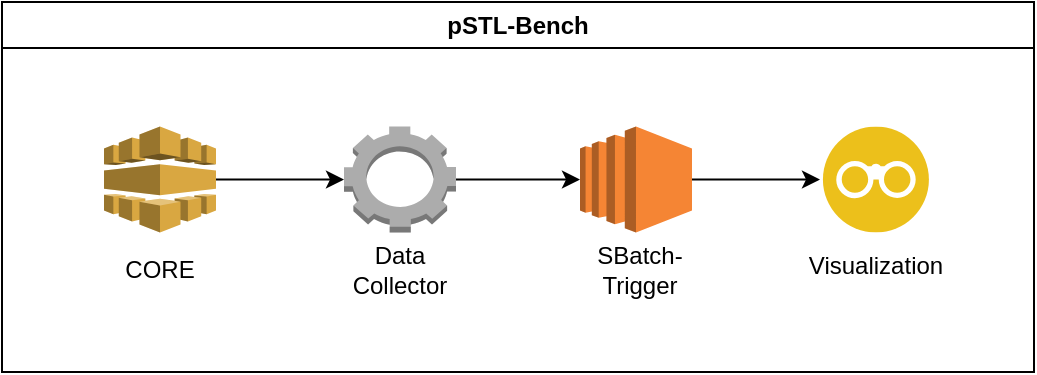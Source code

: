 <mxfile version="20.5.3" type="device"><diagram id="vG3MDDQDt3lS7Uu-gGC1" name="Seite-1"><mxGraphModel dx="1426" dy="826" grid="1" gridSize="10" guides="1" tooltips="1" connect="1" arrows="1" fold="1" page="1" pageScale="1" pageWidth="827" pageHeight="1169" math="0" shadow="0"><root><mxCell id="0"/><mxCell id="1" parent="0"/><mxCell id="6GcDNd2FMYWlH8QkJTy4-2" value="pSTL-Bench" style="swimlane;whiteSpace=wrap;html=1;" vertex="1" parent="1"><mxGeometry x="156" y="340" width="516" height="185" as="geometry"/></mxCell><mxCell id="6GcDNd2FMYWlH8QkJTy4-23" value="" style="group" vertex="1" connectable="0" parent="6GcDNd2FMYWlH8QkJTy4-2"><mxGeometry x="49" y="62.25" width="418" height="86.5" as="geometry"/></mxCell><mxCell id="6GcDNd2FMYWlH8QkJTy4-5" value="" style="group" vertex="1" connectable="0" parent="6GcDNd2FMYWlH8QkJTy4-23"><mxGeometry width="60" height="86.5" as="geometry"/></mxCell><mxCell id="6GcDNd2FMYWlH8QkJTy4-3" value="" style="outlineConnect=0;dashed=0;verticalLabelPosition=bottom;verticalAlign=top;align=center;html=1;shape=mxgraph.aws3.elastic_transcoder;fillColor=#D9A741;gradientColor=none;" vertex="1" parent="6GcDNd2FMYWlH8QkJTy4-5"><mxGeometry x="2" width="56" height="53" as="geometry"/></mxCell><mxCell id="6GcDNd2FMYWlH8QkJTy4-4" value="CORE" style="text;html=1;strokeColor=none;fillColor=none;align=center;verticalAlign=middle;whiteSpace=wrap;rounded=0;" vertex="1" parent="6GcDNd2FMYWlH8QkJTy4-5"><mxGeometry y="56.5" width="60" height="30" as="geometry"/></mxCell><mxCell id="6GcDNd2FMYWlH8QkJTy4-11" value="" style="group" vertex="1" connectable="0" parent="6GcDNd2FMYWlH8QkJTy4-23"><mxGeometry x="240" width="60" height="86.5" as="geometry"/></mxCell><mxCell id="6GcDNd2FMYWlH8QkJTy4-6" value="" style="outlineConnect=0;dashed=0;verticalLabelPosition=bottom;verticalAlign=top;align=center;html=1;shape=mxgraph.aws3.ec2;fillColor=#F58534;gradientColor=none;" vertex="1" parent="6GcDNd2FMYWlH8QkJTy4-11"><mxGeometry width="56" height="53" as="geometry"/></mxCell><mxCell id="6GcDNd2FMYWlH8QkJTy4-7" value="SBatch-Trigger" style="text;html=1;strokeColor=none;fillColor=none;align=center;verticalAlign=middle;whiteSpace=wrap;rounded=0;" vertex="1" parent="6GcDNd2FMYWlH8QkJTy4-11"><mxGeometry y="56.5" width="60" height="30" as="geometry"/></mxCell><mxCell id="6GcDNd2FMYWlH8QkJTy4-12" value="" style="group" vertex="1" connectable="0" parent="6GcDNd2FMYWlH8QkJTy4-23"><mxGeometry x="120" width="60" height="86.5" as="geometry"/></mxCell><mxCell id="6GcDNd2FMYWlH8QkJTy4-9" value="" style="outlineConnect=0;dashed=0;verticalLabelPosition=bottom;verticalAlign=top;align=center;html=1;shape=mxgraph.aws3.human_intelligence_tasks_hit;fillColor=#ACACAC;gradientColor=none;" vertex="1" parent="6GcDNd2FMYWlH8QkJTy4-12"><mxGeometry x="2" width="56" height="53" as="geometry"/></mxCell><mxCell id="6GcDNd2FMYWlH8QkJTy4-10" value="Data Collector" style="text;html=1;strokeColor=none;fillColor=none;align=center;verticalAlign=middle;whiteSpace=wrap;rounded=0;" vertex="1" parent="6GcDNd2FMYWlH8QkJTy4-12"><mxGeometry y="56.5" width="60" height="30" as="geometry"/></mxCell><mxCell id="6GcDNd2FMYWlH8QkJTy4-14" value="" style="endArrow=none;html=1;rounded=0;entryX=1;entryY=0.5;entryDx=0;entryDy=0;entryPerimeter=0;startArrow=classic;startFill=1;endFill=0;" edge="1" parent="6GcDNd2FMYWlH8QkJTy4-23" source="6GcDNd2FMYWlH8QkJTy4-9" target="6GcDNd2FMYWlH8QkJTy4-3"><mxGeometry width="50" height="50" relative="1" as="geometry"><mxPoint x="126" y="-6.75" as="sourcePoint"/><mxPoint x="176" y="-56.75" as="targetPoint"/></mxGeometry></mxCell><mxCell id="6GcDNd2FMYWlH8QkJTy4-15" value="" style="endArrow=classic;html=1;rounded=0;entryX=0;entryY=0.5;entryDx=0;entryDy=0;entryPerimeter=0;exitX=1;exitY=0.5;exitDx=0;exitDy=0;exitPerimeter=0;" edge="1" parent="6GcDNd2FMYWlH8QkJTy4-23" source="6GcDNd2FMYWlH8QkJTy4-9" target="6GcDNd2FMYWlH8QkJTy4-6"><mxGeometry width="50" height="50" relative="1" as="geometry"><mxPoint x="126" y="-6.75" as="sourcePoint"/><mxPoint x="176" y="-56.75" as="targetPoint"/></mxGeometry></mxCell><mxCell id="6GcDNd2FMYWlH8QkJTy4-22" value="" style="group" vertex="1" connectable="0" parent="6GcDNd2FMYWlH8QkJTy4-23"><mxGeometry x="358" width="60" height="85" as="geometry"/></mxCell><mxCell id="6GcDNd2FMYWlH8QkJTy4-19" value="Visualization" style="text;html=1;strokeColor=none;fillColor=none;align=center;verticalAlign=middle;whiteSpace=wrap;rounded=0;" vertex="1" parent="6GcDNd2FMYWlH8QkJTy4-22"><mxGeometry y="55" width="60" height="30" as="geometry"/></mxCell><mxCell id="6GcDNd2FMYWlH8QkJTy4-20" value="" style="perimeter=ellipsePerimeter;html=1;align=center;shadow=0;dashed=0;fontColor=#4277BB;labelBackgroundColor=#ffffff;fontSize=12;spacingTop=3;image;image=img/lib/ibm/applications/visual_recognition.svg;" vertex="1" parent="6GcDNd2FMYWlH8QkJTy4-22"><mxGeometry x="2" width="56" height="53" as="geometry"/></mxCell><mxCell id="6GcDNd2FMYWlH8QkJTy4-21" value="" style="endArrow=classic;html=1;rounded=0;exitX=1;exitY=0.5;exitDx=0;exitDy=0;exitPerimeter=0;entryX=0;entryY=0.5;entryDx=0;entryDy=0;" edge="1" parent="6GcDNd2FMYWlH8QkJTy4-23" source="6GcDNd2FMYWlH8QkJTy4-6" target="6GcDNd2FMYWlH8QkJTy4-20"><mxGeometry width="50" height="50" relative="1" as="geometry"><mxPoint x="320" y="-40" as="sourcePoint"/><mxPoint x="340" y="30" as="targetPoint"/></mxGeometry></mxCell></root></mxGraphModel></diagram></mxfile>